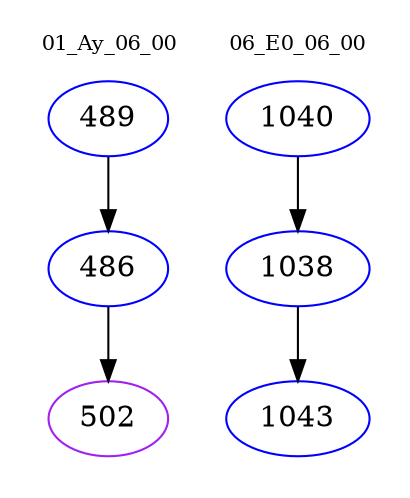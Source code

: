 digraph{
subgraph cluster_0 {
color = white
label = "01_Ay_06_00";
fontsize=10;
T0_489 [label="489", color="blue"]
T0_489 -> T0_486 [color="black"]
T0_486 [label="486", color="blue"]
T0_486 -> T0_502 [color="black"]
T0_502 [label="502", color="purple"]
}
subgraph cluster_1 {
color = white
label = "06_E0_06_00";
fontsize=10;
T1_1040 [label="1040", color="blue"]
T1_1040 -> T1_1038 [color="black"]
T1_1038 [label="1038", color="blue"]
T1_1038 -> T1_1043 [color="black"]
T1_1043 [label="1043", color="blue"]
}
}
